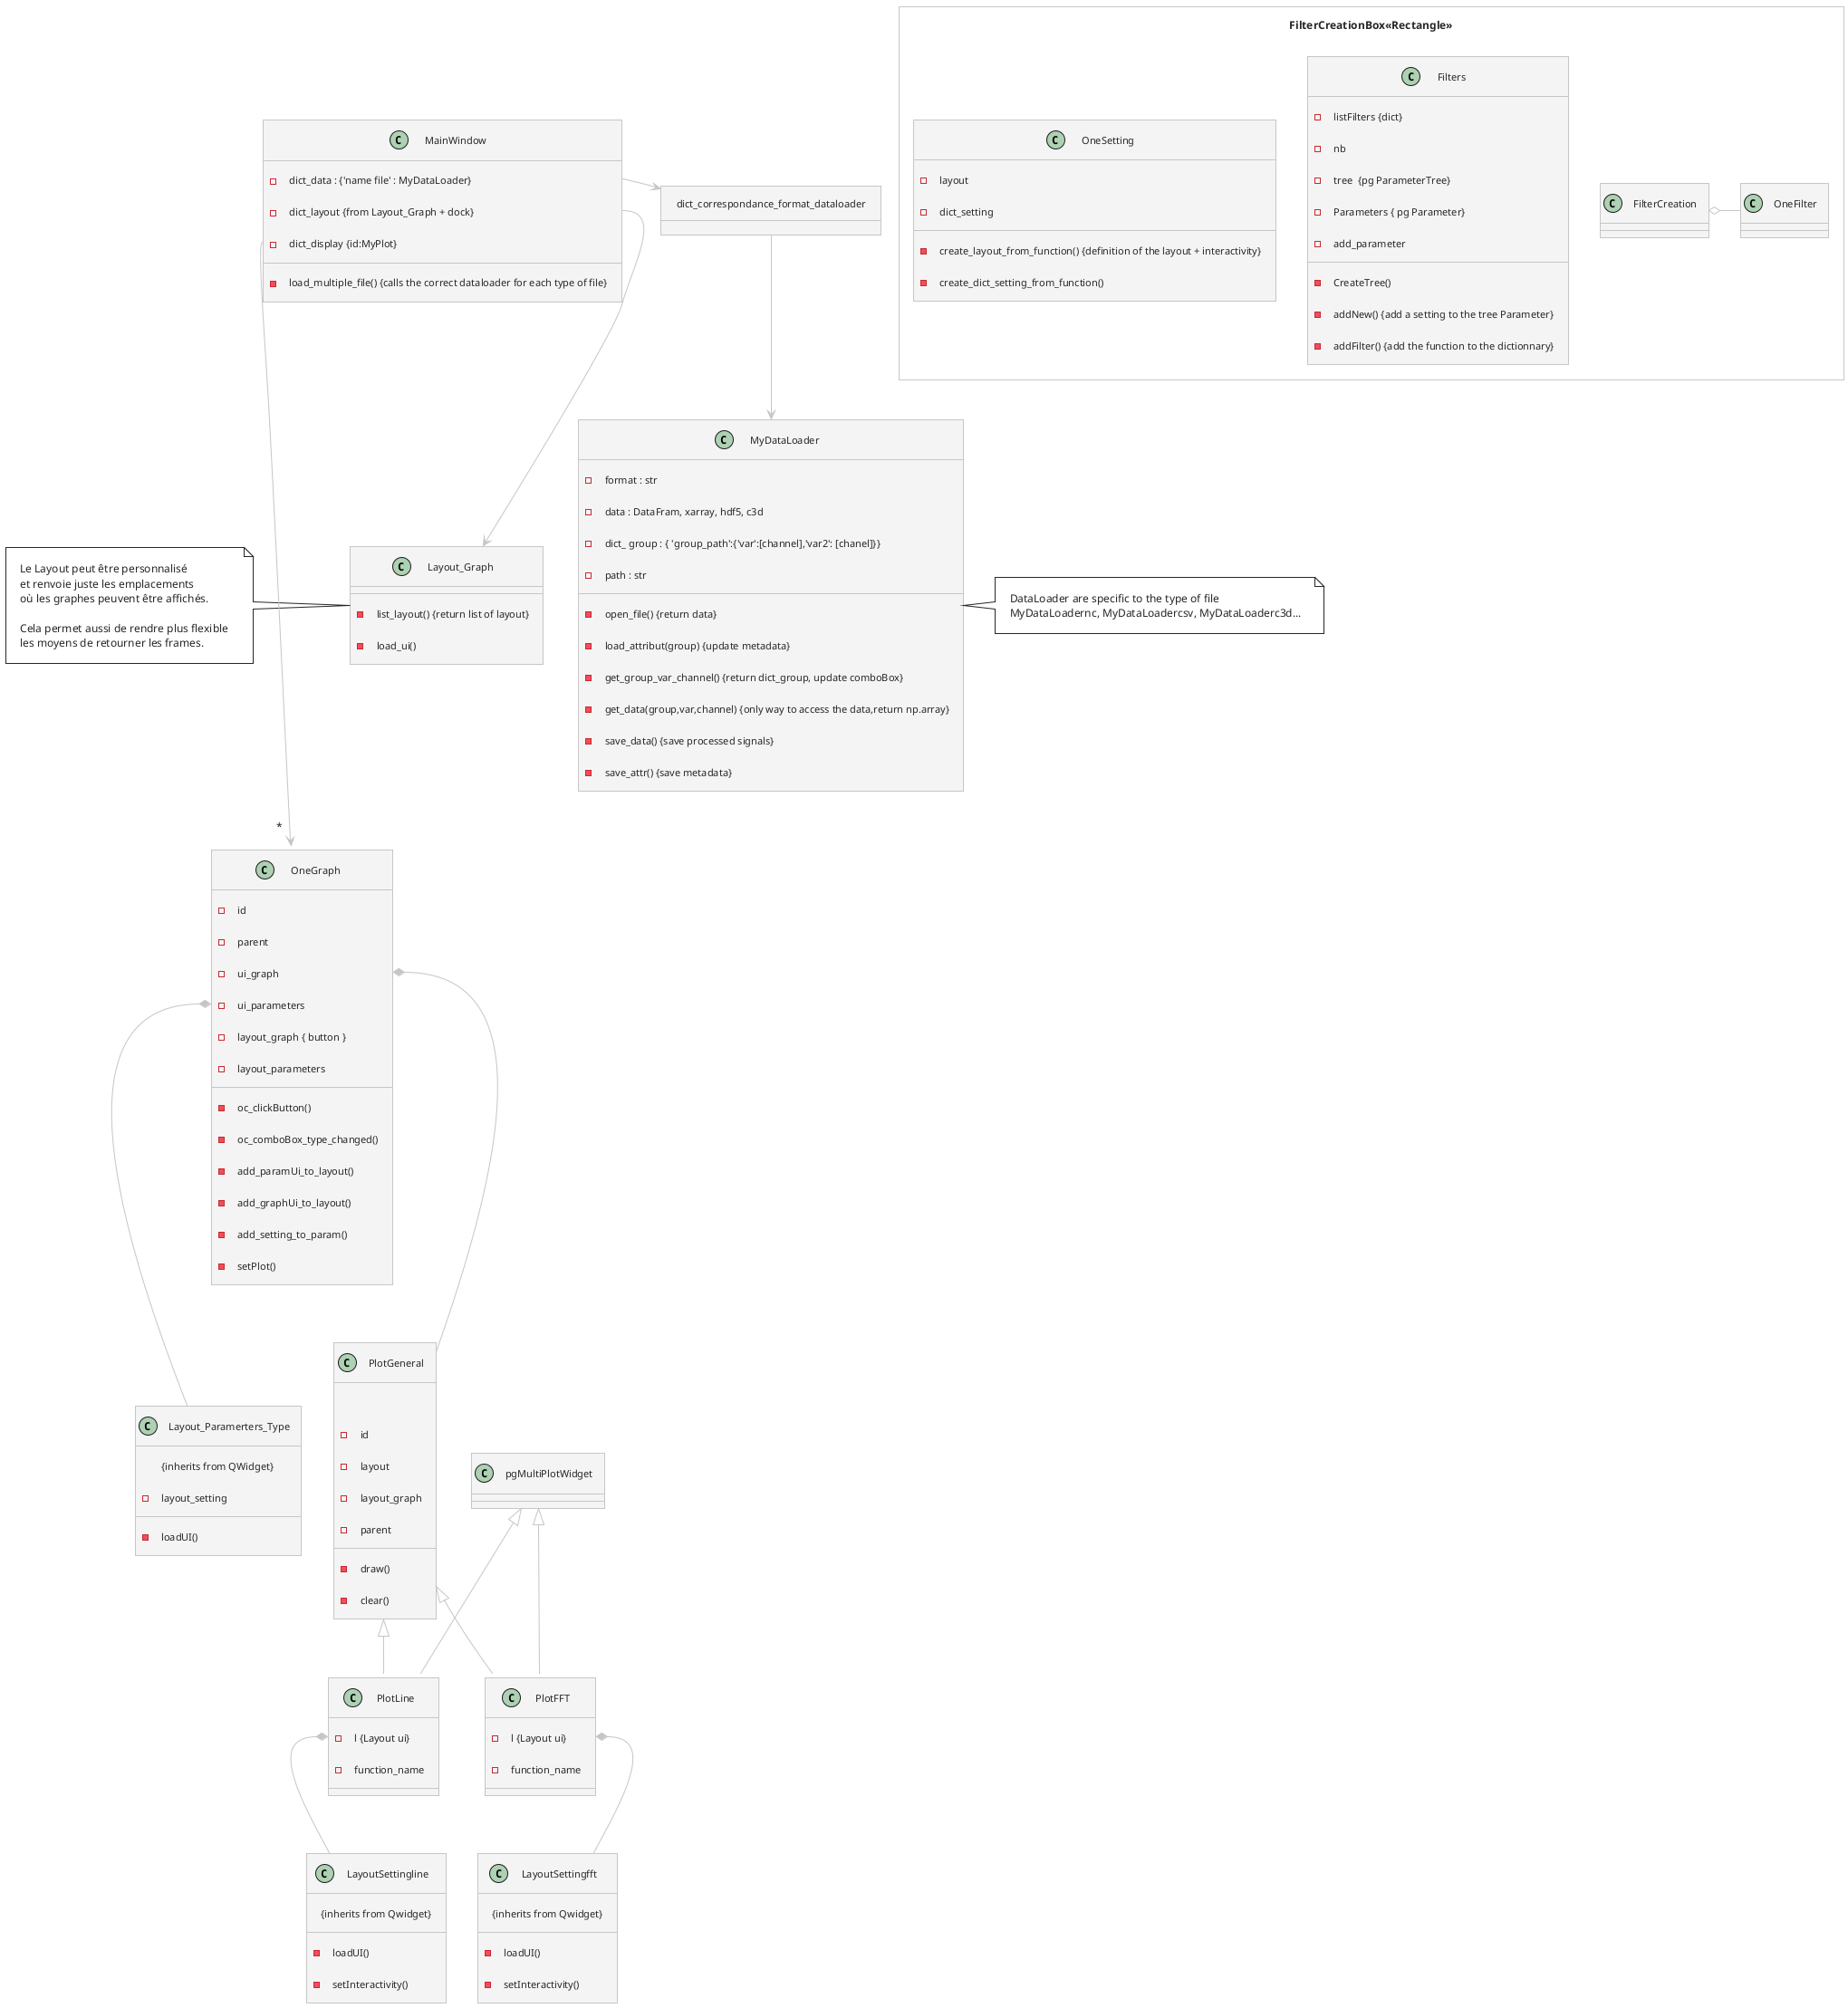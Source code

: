 @startuml
!theme carbon-gray
'class Parameters_win'

/'
Pour l'instant la fenêtre principale a une liste de graph 
propre à chaque layout affiché
sur lesquels les données sont affichées et changées en fonction du type
En supposant donc que tout s'affiche sur un Multiplotwidget

Changement de paradigme
La fenetre principale a une liste des types d'affichages souhaitées
chaques affichage à une fenêtre qui lui est propre

avant 
dict_display {id: graph } 
MainWindow --> graph
class graph{
    multiplot
    plot
}

desormais
dict_display {id: <s> graph </s> type } 

'/

class MainWindow{
    - dict_data : {'name file' : MyDataLoader}
    - dict_layout {from Layout_Graph + dock}
    - dict_display {id:MyPlot}
    - load_multiple_file() {calls the correct dataloader for each type of file}
}

object dict_correspondance_format_dataloader

class MyDataLoader{
    - format : str
    - data : DataFram, xarray, hdf5, c3d
    - dict_ group : { 'group_path':{'var':[channel],'var2': [chanel]}}
    - path : str
    - open_file() {return data}
    - load_attribut(group) {update metadata}
    - get_group_var_channel() {return dict_group, update comboBox}
    - get_data(group,var,channel) {only way to access the data,return np.array}
    - save_data() {save processed signals}
    - save_attr() {save metadata}
}
note right
DataLoader are specific to the type of file
MyDataLoadernc, MyDataLoadercsv, MyDataLoaderc3d...
end note

class Layout_Graph{
    - list_layout() {return list of layout}
    - load_ui()
}
note left
Le Layout peut être personnalisé
et renvoie juste les emplacements 
où les graphes peuvent être affichés.

Cela permet aussi de rendre plus flexible 
les moyens de retourner les frames.
end note





MainWindow::dict_layout --> Layout_Graph
MainWindow::data  -> dict_correspondance_format_dataloader
dict_correspondance_format_dataloader --> MyDataLoader
MainWindow::dict_display  --->"*" OneGraph


class OneGraph{
    -id
    -parent
    -ui_graph
    -ui_parameters
    -layout_graph { button }
    -layout_parameters
    - oc_clickButton()
    - oc_comboBox_type_changed()
    -add_paramUi_to_layout()
    -add_graphUi_to_layout()
    -add_setting_to_param()
    -setPlot()
}

class Layout_Paramerters_Type{
    {inherits from QWidget}
    -layout_setting
    -loadUI()
}


class LayoutSettingfft{
    {inherits from Qwidget}
    -loadUI()
    -setInteractivity()
}

class LayoutSettingline{
    {inherits from Qwidget}
    -loadUI()
    -setInteractivity()
}

class PlotGeneral{
    {abstract}
    -id 
    -layout
    -layout_graph
    -parent

    -draw()
    -clear()

}

class PlotLine{

    -l {Layout ui}
    -function_name

}

class PlotFFT{

    -l {Layout ui}
    -function_name

}

OneGraph::ui_graph *-- PlotGeneral
OneGraph::ui_parameters *-- Layout_Paramerters_Type


pgMultiPlotWidget <|--PlotLine
pgMultiPlotWidget <|--PlotFFT
PlotGeneral <|--PlotFFT
PlotGeneral <|--PlotLine

PlotLine::l *-- LayoutSettingline
PlotFFT::l *-- LayoutSettingfft

rectangle FilterCreationBox<<Rectangle>>{

Class Filters{

    - listFilters {dict}
    - nb
    - tree  {pg ParameterTree}
    - Parameters { pg Parameter}
    - add_parameter

    - CreateTree()
    - addNew() {add a setting to the tree Parameter}
    - addFilter() {add the function to the dictionnary}
    
}

class OneSetting{

    - layout
    - dict_setting
    - create_layout_from_function() {definition of the layout + interactivity}
    - create_dict_setting_from_function()

}

FilterCreation o- OneFilter
}
@enduml
